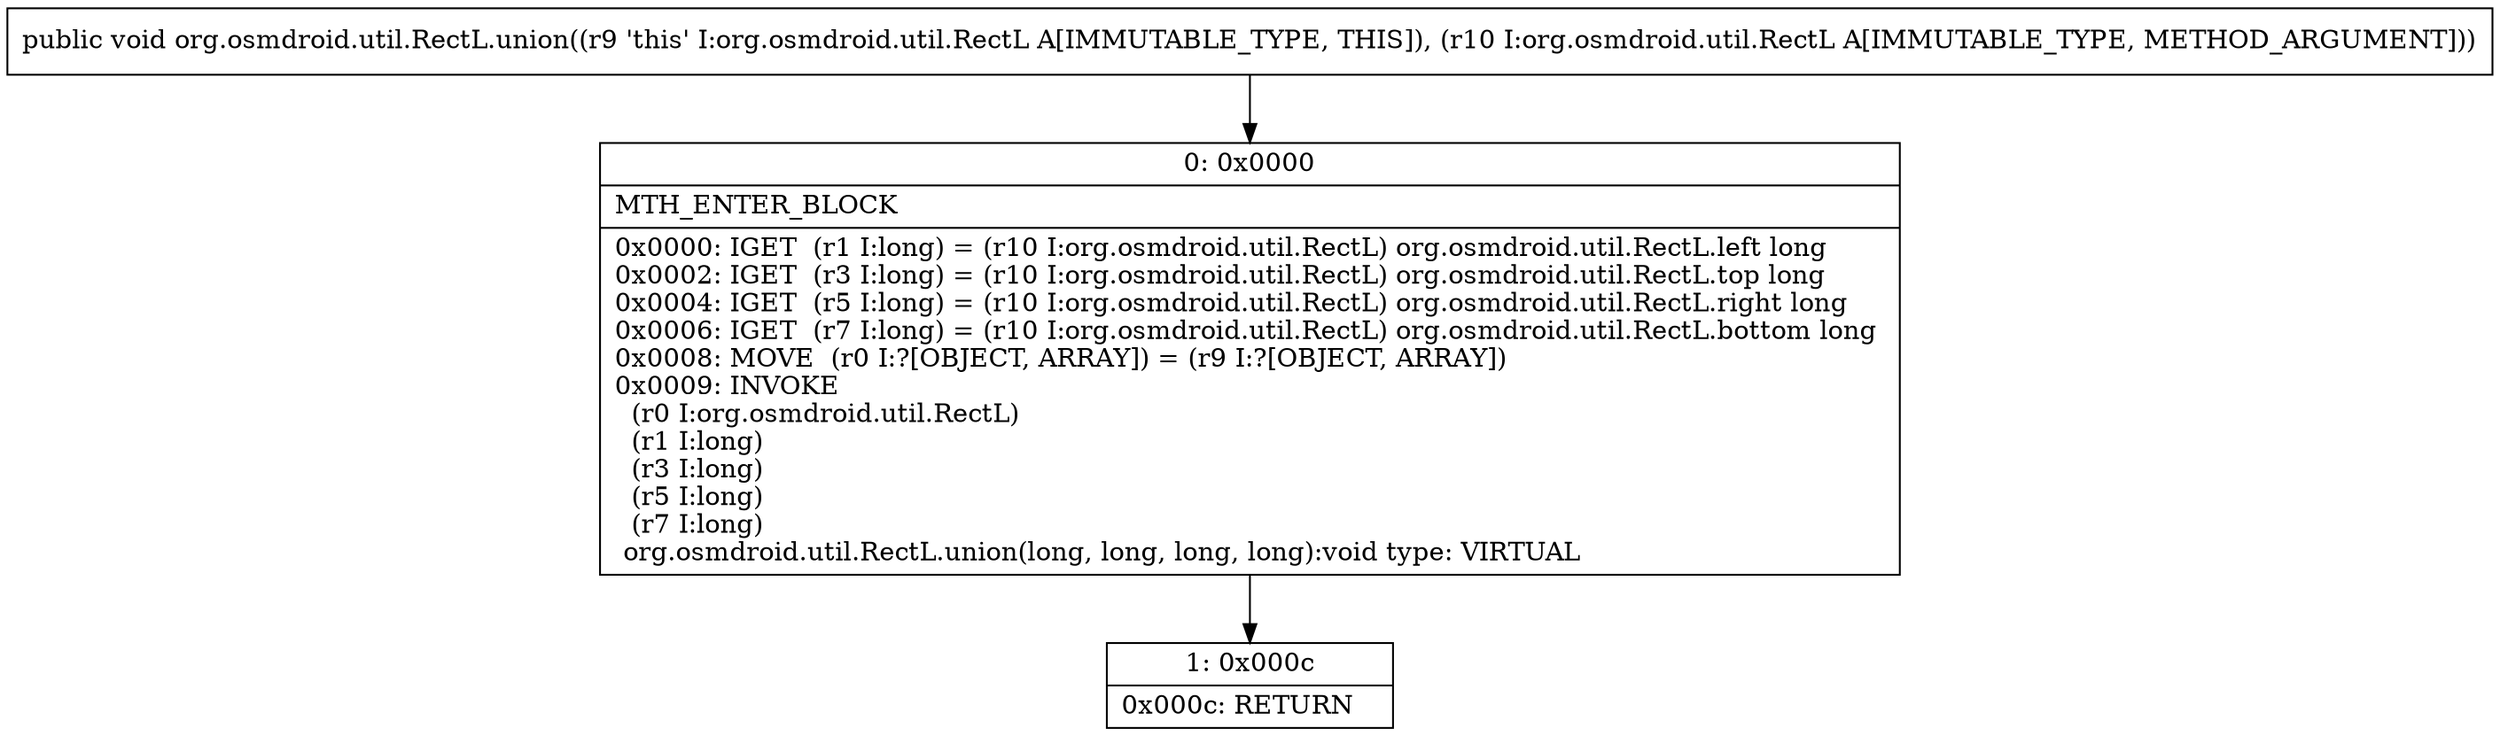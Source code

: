 digraph "CFG fororg.osmdroid.util.RectL.union(Lorg\/osmdroid\/util\/RectL;)V" {
Node_0 [shape=record,label="{0\:\ 0x0000|MTH_ENTER_BLOCK\l|0x0000: IGET  (r1 I:long) = (r10 I:org.osmdroid.util.RectL) org.osmdroid.util.RectL.left long \l0x0002: IGET  (r3 I:long) = (r10 I:org.osmdroid.util.RectL) org.osmdroid.util.RectL.top long \l0x0004: IGET  (r5 I:long) = (r10 I:org.osmdroid.util.RectL) org.osmdroid.util.RectL.right long \l0x0006: IGET  (r7 I:long) = (r10 I:org.osmdroid.util.RectL) org.osmdroid.util.RectL.bottom long \l0x0008: MOVE  (r0 I:?[OBJECT, ARRAY]) = (r9 I:?[OBJECT, ARRAY]) \l0x0009: INVOKE  \l  (r0 I:org.osmdroid.util.RectL)\l  (r1 I:long)\l  (r3 I:long)\l  (r5 I:long)\l  (r7 I:long)\l org.osmdroid.util.RectL.union(long, long, long, long):void type: VIRTUAL \l}"];
Node_1 [shape=record,label="{1\:\ 0x000c|0x000c: RETURN   \l}"];
MethodNode[shape=record,label="{public void org.osmdroid.util.RectL.union((r9 'this' I:org.osmdroid.util.RectL A[IMMUTABLE_TYPE, THIS]), (r10 I:org.osmdroid.util.RectL A[IMMUTABLE_TYPE, METHOD_ARGUMENT])) }"];
MethodNode -> Node_0;
Node_0 -> Node_1;
}

